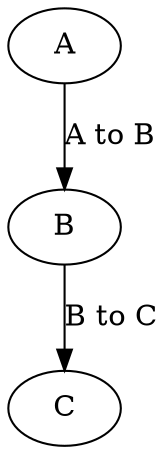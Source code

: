 digraph LIEGE{
	0[
		label = "A"
	]
	1[
		label = "B"
	]
	2[
		label = "C"
	]
	0 -> 1 [label = "A to B"]
	1 -> 2 [label = "B to C"]
}
